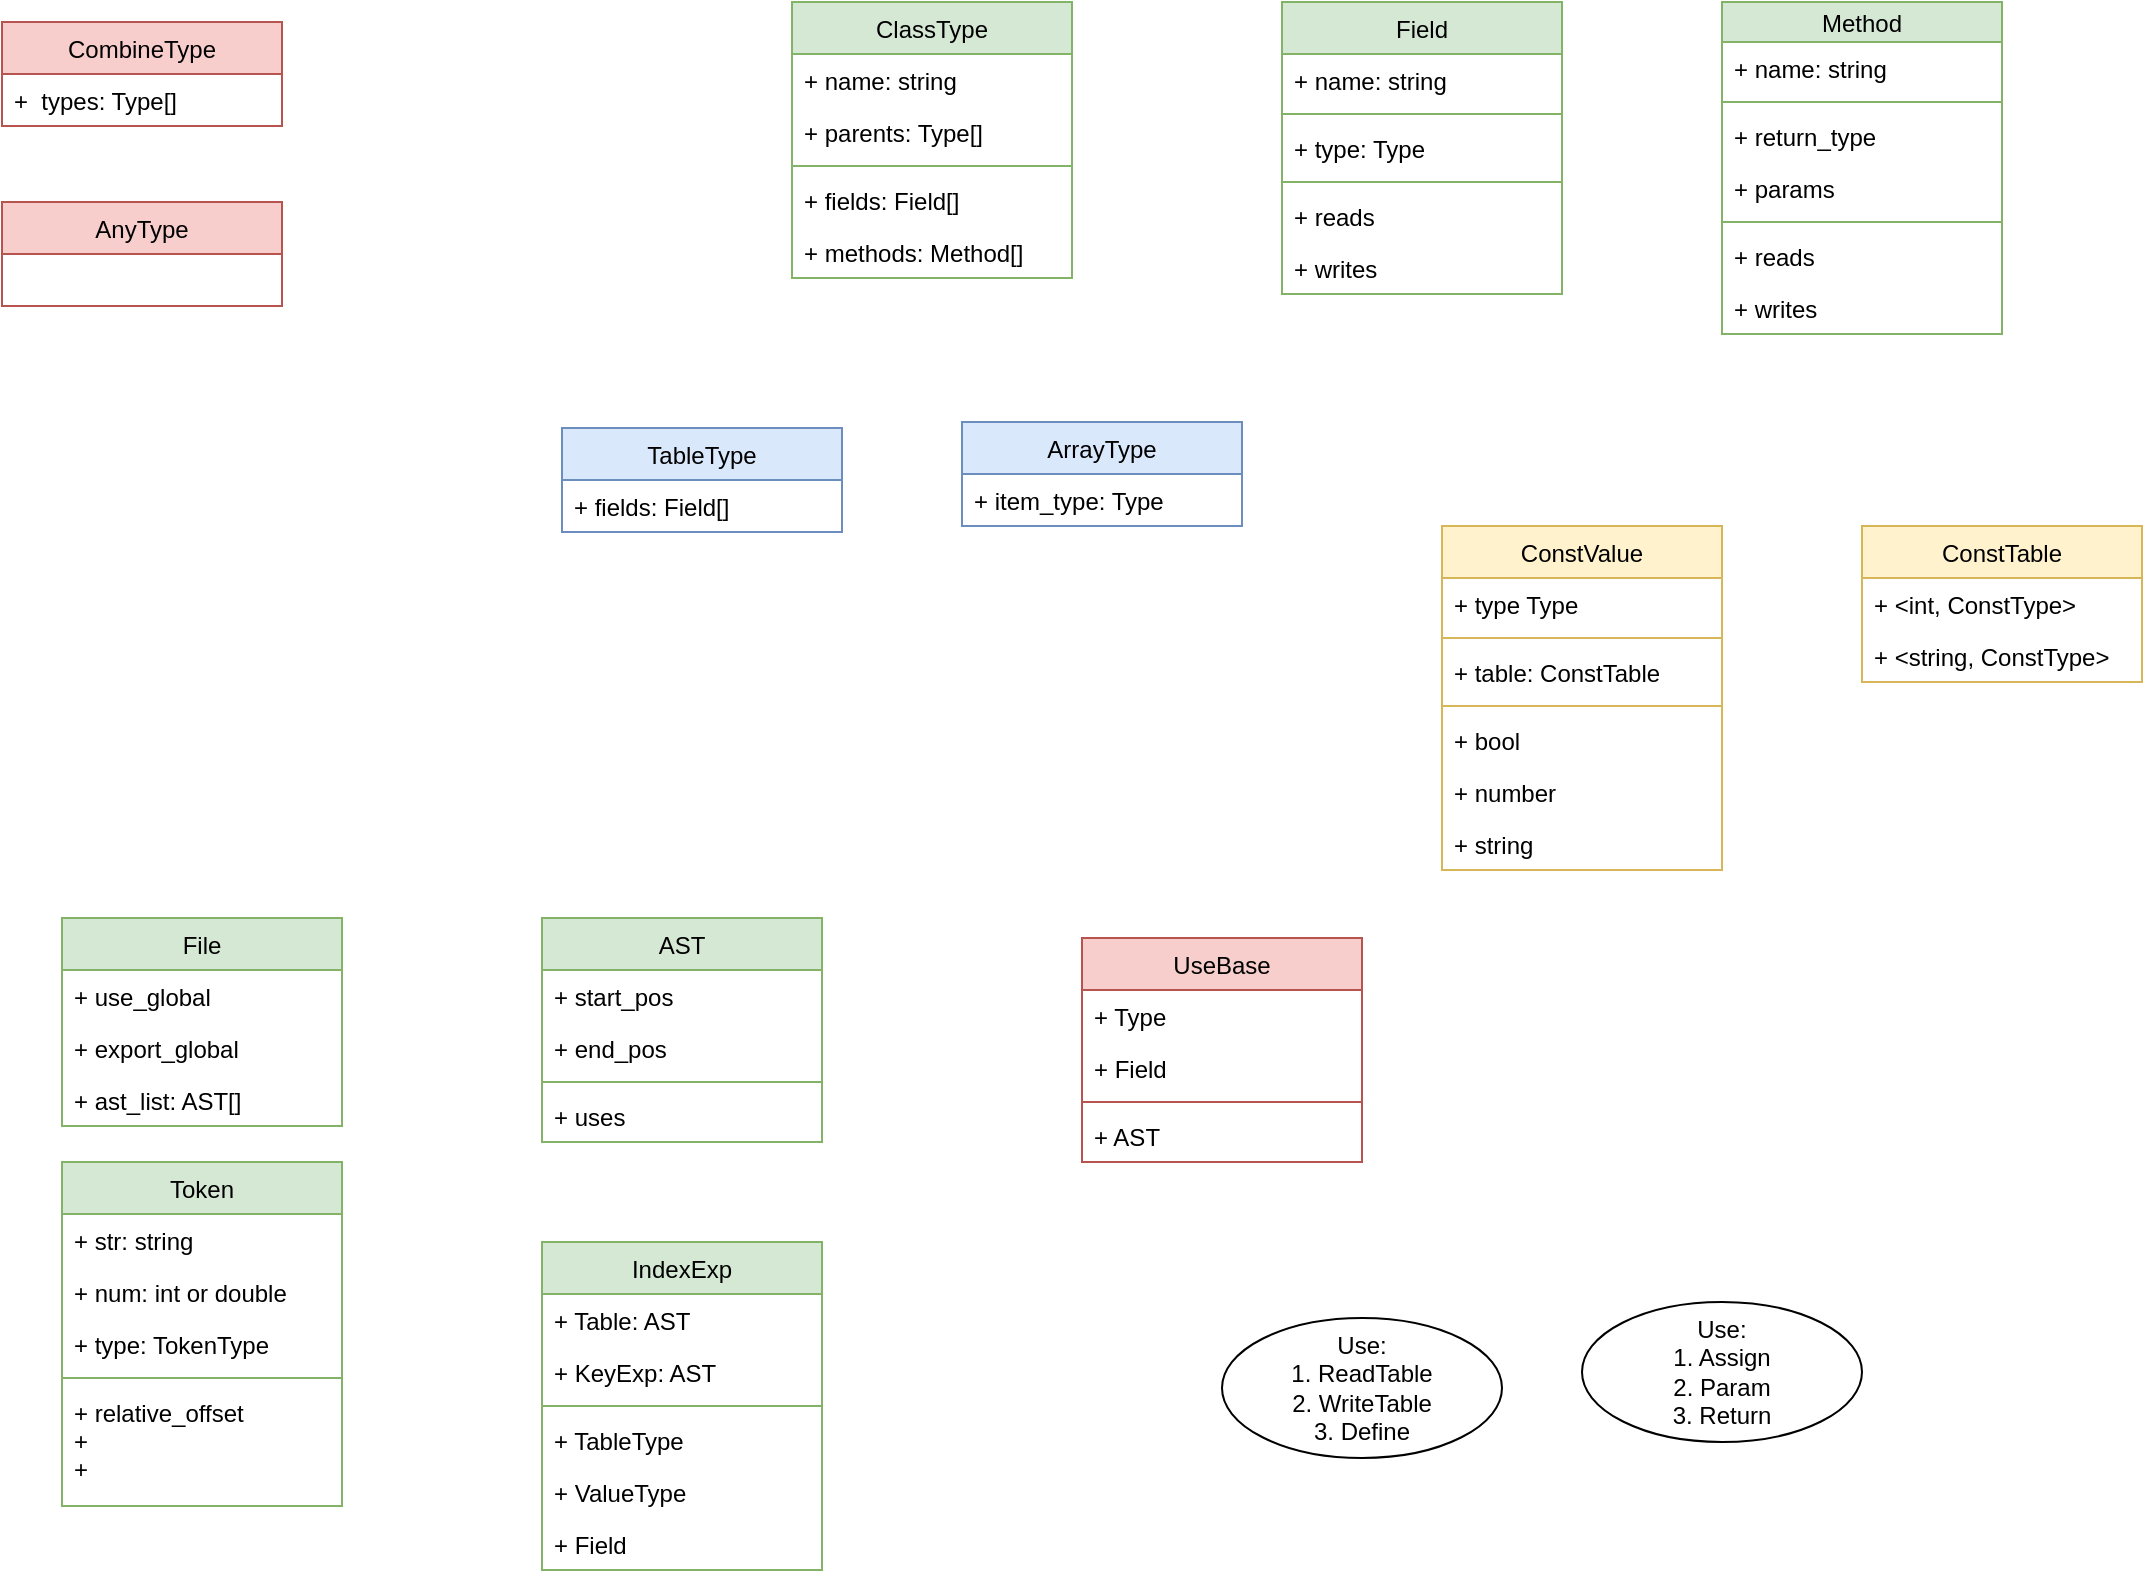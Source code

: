 <mxfile>
    <diagram id="TYlUP27395_QYJJk3ypp" name="Page-1">
        <mxGraphModel dx="1412" dy="911" grid="1" gridSize="10" guides="1" tooltips="1" connect="1" arrows="1" fold="1" page="1" pageScale="1" pageWidth="1169" pageHeight="827" math="0" shadow="0">
            <root>
                <mxCell id="0"/>
                <mxCell id="1" parent="0"/>
                <mxCell id="14" value="ClassType" style="swimlane;fontStyle=0;childLayout=stackLayout;horizontal=1;startSize=26;fillColor=#d5e8d4;horizontalStack=0;resizeParent=1;resizeParentMax=0;resizeLast=0;collapsible=1;marginBottom=0;strokeColor=#82b366;" parent="1" vertex="1">
                    <mxGeometry x="445" y="20" width="140" height="138" as="geometry"/>
                </mxCell>
                <mxCell id="81" value="+ name: string" style="text;strokeColor=none;fillColor=none;align=left;verticalAlign=top;spacingLeft=4;spacingRight=4;overflow=hidden;rotatable=0;points=[[0,0.5],[1,0.5]];portConstraint=eastwest;" parent="14" vertex="1">
                    <mxGeometry y="26" width="140" height="26" as="geometry"/>
                </mxCell>
                <mxCell id="85" value="+ parents: Type[]" style="text;strokeColor=none;fillColor=none;align=left;verticalAlign=top;spacingLeft=4;spacingRight=4;overflow=hidden;rotatable=0;points=[[0,0.5],[1,0.5]];portConstraint=eastwest;" parent="14" vertex="1">
                    <mxGeometry y="52" width="140" height="26" as="geometry"/>
                </mxCell>
                <mxCell id="82" value="" style="line;strokeWidth=1;fillColor=none;align=left;verticalAlign=middle;spacingTop=-1;spacingLeft=3;spacingRight=3;rotatable=0;labelPosition=right;points=[];portConstraint=eastwest;strokeColor=inherit;" parent="14" vertex="1">
                    <mxGeometry y="78" width="140" height="8" as="geometry"/>
                </mxCell>
                <mxCell id="15" value="+ fields: Field[]" style="text;strokeColor=none;fillColor=none;align=left;verticalAlign=top;spacingLeft=4;spacingRight=4;overflow=hidden;rotatable=0;points=[[0,0.5],[1,0.5]];portConstraint=eastwest;" parent="14" vertex="1">
                    <mxGeometry y="86" width="140" height="26" as="geometry"/>
                </mxCell>
                <mxCell id="86" value="+ methods: Method[]" style="text;strokeColor=none;fillColor=none;align=left;verticalAlign=top;spacingLeft=4;spacingRight=4;overflow=hidden;rotatable=0;points=[[0,0.5],[1,0.5]];portConstraint=eastwest;" parent="14" vertex="1">
                    <mxGeometry y="112" width="140" height="26" as="geometry"/>
                </mxCell>
                <mxCell id="20" value="Field" style="swimlane;fontStyle=0;childLayout=stackLayout;horizontal=1;startSize=26;fillColor=#d5e8d4;horizontalStack=0;resizeParent=1;resizeParentMax=0;resizeLast=0;collapsible=1;marginBottom=0;strokeColor=#82b366;" parent="1" vertex="1">
                    <mxGeometry x="690" y="20" width="140" height="146" as="geometry"/>
                </mxCell>
                <mxCell id="68" value="+ name: string" style="text;strokeColor=none;fillColor=none;align=left;verticalAlign=top;spacingLeft=4;spacingRight=4;overflow=hidden;rotatable=0;points=[[0,0.5],[1,0.5]];portConstraint=eastwest;" parent="20" vertex="1">
                    <mxGeometry y="26" width="140" height="26" as="geometry"/>
                </mxCell>
                <mxCell id="80" value="" style="line;strokeWidth=1;fillColor=none;align=left;verticalAlign=middle;spacingTop=-1;spacingLeft=3;spacingRight=3;rotatable=0;labelPosition=right;points=[];portConstraint=eastwest;strokeColor=inherit;" parent="20" vertex="1">
                    <mxGeometry y="52" width="140" height="8" as="geometry"/>
                </mxCell>
                <mxCell id="21" value="+ type: Type" style="text;strokeColor=none;fillColor=none;align=left;verticalAlign=top;spacingLeft=4;spacingRight=4;overflow=hidden;rotatable=0;points=[[0,0.5],[1,0.5]];portConstraint=eastwest;" parent="20" vertex="1">
                    <mxGeometry y="60" width="140" height="26" as="geometry"/>
                </mxCell>
                <mxCell id="36" value="" style="line;strokeWidth=1;fillColor=none;align=left;verticalAlign=middle;spacingTop=-1;spacingLeft=3;spacingRight=3;rotatable=0;labelPosition=right;points=[];portConstraint=eastwest;strokeColor=inherit;" parent="20" vertex="1">
                    <mxGeometry y="86" width="140" height="8" as="geometry"/>
                </mxCell>
                <mxCell id="37" value="+ reads" style="text;strokeColor=none;fillColor=none;align=left;verticalAlign=top;spacingLeft=4;spacingRight=4;overflow=hidden;rotatable=0;points=[[0,0.5],[1,0.5]];portConstraint=eastwest;" parent="20" vertex="1">
                    <mxGeometry y="94" width="140" height="26" as="geometry"/>
                </mxCell>
                <mxCell id="46" value="+ writes" style="text;strokeColor=none;fillColor=none;align=left;verticalAlign=top;spacingLeft=4;spacingRight=4;overflow=hidden;rotatable=0;points=[[0,0.5],[1,0.5]];portConstraint=eastwest;" parent="20" vertex="1">
                    <mxGeometry y="120" width="140" height="26" as="geometry"/>
                </mxCell>
                <mxCell id="22" value="AST" style="swimlane;fontStyle=0;childLayout=stackLayout;horizontal=1;startSize=26;fillColor=#d5e8d4;horizontalStack=0;resizeParent=1;resizeParentMax=0;resizeLast=0;collapsible=1;marginBottom=0;strokeColor=#82b366;" parent="1" vertex="1">
                    <mxGeometry x="320" y="478" width="140" height="112" as="geometry"/>
                </mxCell>
                <mxCell id="23" value="+ start_pos" style="text;strokeColor=none;fillColor=none;align=left;verticalAlign=top;spacingLeft=4;spacingRight=4;overflow=hidden;rotatable=0;points=[[0,0.5],[1,0.5]];portConstraint=eastwest;" parent="22" vertex="1">
                    <mxGeometry y="26" width="140" height="26" as="geometry"/>
                </mxCell>
                <mxCell id="49" value="+ end_pos" style="text;strokeColor=none;fillColor=none;align=left;verticalAlign=top;spacingLeft=4;spacingRight=4;overflow=hidden;rotatable=0;points=[[0,0.5],[1,0.5]];portConstraint=eastwest;" parent="22" vertex="1">
                    <mxGeometry y="52" width="140" height="26" as="geometry"/>
                </mxCell>
                <mxCell id="50" value="" style="line;strokeWidth=1;fillColor=none;align=left;verticalAlign=middle;spacingTop=-1;spacingLeft=3;spacingRight=3;rotatable=0;labelPosition=right;points=[];portConstraint=eastwest;strokeColor=inherit;" parent="22" vertex="1">
                    <mxGeometry y="78" width="140" height="8" as="geometry"/>
                </mxCell>
                <mxCell id="51" value="+ uses" style="text;strokeColor=none;fillColor=none;align=left;verticalAlign=top;spacingLeft=4;spacingRight=4;overflow=hidden;rotatable=0;points=[[0,0.5],[1,0.5]];portConstraint=eastwest;" parent="22" vertex="1">
                    <mxGeometry y="86" width="140" height="26" as="geometry"/>
                </mxCell>
                <mxCell id="24" value="Token" style="swimlane;fontStyle=0;childLayout=stackLayout;horizontal=1;startSize=26;fillColor=#d5e8d4;horizontalStack=0;resizeParent=1;resizeParentMax=0;resizeLast=0;collapsible=1;marginBottom=0;strokeColor=#82b366;" parent="1" vertex="1">
                    <mxGeometry x="80" y="600" width="140" height="172" as="geometry">
                        <mxRectangle x="400" y="450" width="70" height="30" as="alternateBounds"/>
                    </mxGeometry>
                </mxCell>
                <mxCell id="27" value="+ str: string" style="text;strokeColor=none;fillColor=none;align=left;verticalAlign=top;spacingLeft=4;spacingRight=4;overflow=hidden;rotatable=0;points=[[0,0.5],[1,0.5]];portConstraint=eastwest;" parent="24" vertex="1">
                    <mxGeometry y="26" width="140" height="26" as="geometry"/>
                </mxCell>
                <mxCell id="25" value="+ num: int or double" style="text;strokeColor=none;fillColor=none;align=left;verticalAlign=top;spacingLeft=4;spacingRight=4;overflow=hidden;rotatable=0;points=[[0,0.5],[1,0.5]];portConstraint=eastwest;" parent="24" vertex="1">
                    <mxGeometry y="52" width="140" height="26" as="geometry"/>
                </mxCell>
                <mxCell id="41" value="+ type: TokenType" style="text;strokeColor=none;fillColor=none;align=left;verticalAlign=top;spacingLeft=4;spacingRight=4;overflow=hidden;rotatable=0;points=[[0,0.5],[1,0.5]];portConstraint=eastwest;" parent="24" vertex="1">
                    <mxGeometry y="78" width="140" height="26" as="geometry"/>
                </mxCell>
                <mxCell id="40" value="" style="line;strokeWidth=1;fillColor=none;align=left;verticalAlign=middle;spacingTop=-1;spacingLeft=3;spacingRight=3;rotatable=0;labelPosition=right;points=[];portConstraint=eastwest;strokeColor=inherit;" parent="24" vertex="1">
                    <mxGeometry y="104" width="140" height="8" as="geometry"/>
                </mxCell>
                <mxCell id="28" value="+ relative_offset&#10;+ &#10;+ " style="text;strokeColor=none;fillColor=none;align=left;verticalAlign=top;spacingLeft=4;spacingRight=4;overflow=hidden;rotatable=0;points=[[0,0.5],[1,0.5]];portConstraint=eastwest;aspect=fixed;" parent="24" vertex="1">
                    <mxGeometry y="112" width="140" height="60" as="geometry"/>
                </mxCell>
                <mxCell id="38" value="File" style="swimlane;fontStyle=0;childLayout=stackLayout;horizontal=1;startSize=26;fillColor=#d5e8d4;horizontalStack=0;resizeParent=1;resizeParentMax=0;resizeLast=0;collapsible=1;marginBottom=0;strokeColor=#82b366;" parent="1" vertex="1">
                    <mxGeometry x="80" y="478" width="140" height="104" as="geometry"/>
                </mxCell>
                <mxCell id="78" value="+ use_global" style="text;strokeColor=none;fillColor=none;align=left;verticalAlign=top;spacingLeft=4;spacingRight=4;overflow=hidden;rotatable=0;points=[[0,0.5],[1,0.5]];portConstraint=eastwest;" parent="38" vertex="1">
                    <mxGeometry y="26" width="140" height="26" as="geometry"/>
                </mxCell>
                <mxCell id="77" value="+ export_global" style="text;strokeColor=none;fillColor=none;align=left;verticalAlign=top;spacingLeft=4;spacingRight=4;overflow=hidden;rotatable=0;points=[[0,0.5],[1,0.5]];portConstraint=eastwest;" parent="38" vertex="1">
                    <mxGeometry y="52" width="140" height="26" as="geometry"/>
                </mxCell>
                <mxCell id="39" value="+ ast_list: AST[]" style="text;strokeColor=none;fillColor=none;align=left;verticalAlign=top;spacingLeft=4;spacingRight=4;overflow=hidden;rotatable=0;points=[[0,0.5],[1,0.5]];portConstraint=eastwest;" parent="38" vertex="1">
                    <mxGeometry y="78" width="140" height="26" as="geometry"/>
                </mxCell>
                <mxCell id="58" value="AnyType" style="swimlane;fontStyle=0;childLayout=stackLayout;horizontal=1;startSize=26;fillColor=#f8cecc;horizontalStack=0;resizeParent=1;resizeParentMax=0;resizeLast=0;collapsible=1;marginBottom=0;strokeColor=#b85450;" parent="1" vertex="1">
                    <mxGeometry x="50" y="120" width="140" height="52" as="geometry"/>
                </mxCell>
                <mxCell id="60" value="TableType" style="swimlane;fontStyle=0;childLayout=stackLayout;horizontal=1;startSize=26;fillColor=#dae8fc;horizontalStack=0;resizeParent=1;resizeParentMax=0;resizeLast=0;collapsible=1;marginBottom=0;strokeColor=#6c8ebf;" parent="1" vertex="1">
                    <mxGeometry x="330" y="233" width="140" height="52" as="geometry"/>
                </mxCell>
                <mxCell id="62" value="+ fields: Field[]" style="text;strokeColor=none;fillColor=none;align=left;verticalAlign=top;spacingLeft=4;spacingRight=4;overflow=hidden;rotatable=0;points=[[0,0.5],[1,0.5]];portConstraint=eastwest;" parent="60" vertex="1">
                    <mxGeometry y="26" width="140" height="26" as="geometry"/>
                </mxCell>
                <mxCell id="61" value="ArrayType" style="swimlane;fontStyle=0;childLayout=stackLayout;horizontal=1;startSize=26;fillColor=#dae8fc;horizontalStack=0;resizeParent=1;resizeParentMax=0;resizeLast=0;collapsible=1;marginBottom=0;strokeColor=#6c8ebf;" parent="1" vertex="1">
                    <mxGeometry x="530" y="230" width="140" height="52" as="geometry"/>
                </mxCell>
                <mxCell id="63" value="+ item_type: Type" style="text;strokeColor=none;fillColor=none;align=left;verticalAlign=top;spacingLeft=4;spacingRight=4;overflow=hidden;rotatable=0;points=[[0,0.5],[1,0.5]];portConstraint=eastwest;" parent="61" vertex="1">
                    <mxGeometry y="26" width="140" height="26" as="geometry"/>
                </mxCell>
                <mxCell id="64" value="UseBase" style="swimlane;fontStyle=0;childLayout=stackLayout;horizontal=1;startSize=26;fillColor=#f8cecc;horizontalStack=0;resizeParent=1;resizeParentMax=0;resizeLast=0;collapsible=1;marginBottom=0;strokeColor=#b85450;" parent="1" vertex="1">
                    <mxGeometry x="590" y="488" width="140" height="112" as="geometry"/>
                </mxCell>
                <mxCell id="66" value="+ Type" style="text;strokeColor=none;fillColor=none;align=left;verticalAlign=top;spacingLeft=4;spacingRight=4;overflow=hidden;rotatable=0;points=[[0,0.5],[1,0.5]];portConstraint=eastwest;" parent="64" vertex="1">
                    <mxGeometry y="26" width="140" height="26" as="geometry"/>
                </mxCell>
                <mxCell id="67" value="+ Field" style="text;strokeColor=none;fillColor=none;align=left;verticalAlign=top;spacingLeft=4;spacingRight=4;overflow=hidden;rotatable=0;points=[[0,0.5],[1,0.5]];portConstraint=eastwest;" parent="64" vertex="1">
                    <mxGeometry y="52" width="140" height="26" as="geometry"/>
                </mxCell>
                <mxCell id="79" value="" style="line;strokeWidth=1;fillColor=none;align=left;verticalAlign=middle;spacingTop=-1;spacingLeft=3;spacingRight=3;rotatable=0;labelPosition=right;points=[];portConstraint=eastwest;strokeColor=inherit;" parent="64" vertex="1">
                    <mxGeometry y="78" width="140" height="8" as="geometry"/>
                </mxCell>
                <mxCell id="65" value="+ AST" style="text;strokeColor=none;fillColor=none;align=left;verticalAlign=top;spacingLeft=4;spacingRight=4;overflow=hidden;rotatable=0;points=[[0,0.5],[1,0.5]];portConstraint=eastwest;" parent="64" vertex="1">
                    <mxGeometry y="86" width="140" height="26" as="geometry"/>
                </mxCell>
                <mxCell id="69" value="ConstValue" style="swimlane;fontStyle=0;childLayout=stackLayout;horizontal=1;startSize=26;fillColor=#fff2cc;horizontalStack=0;resizeParent=1;resizeParentMax=0;resizeLast=0;collapsible=1;marginBottom=0;strokeColor=#d6b656;" parent="1" vertex="1">
                    <mxGeometry x="770" y="282" width="140" height="172" as="geometry"/>
                </mxCell>
                <mxCell id="95" value="+ type Type" style="text;strokeColor=none;fillColor=none;align=left;verticalAlign=top;spacingLeft=4;spacingRight=4;overflow=hidden;rotatable=0;points=[[0,0.5],[1,0.5]];portConstraint=eastwest;" vertex="1" parent="69">
                    <mxGeometry y="26" width="140" height="26" as="geometry"/>
                </mxCell>
                <mxCell id="96" value="" style="line;strokeWidth=1;fillColor=none;align=left;verticalAlign=middle;spacingTop=-1;spacingLeft=3;spacingRight=3;rotatable=0;labelPosition=right;points=[];portConstraint=eastwest;strokeColor=inherit;" vertex="1" parent="69">
                    <mxGeometry y="52" width="140" height="8" as="geometry"/>
                </mxCell>
                <mxCell id="76" value="+ table: ConstTable" style="text;strokeColor=none;fillColor=none;align=left;verticalAlign=top;spacingLeft=4;spacingRight=4;overflow=hidden;rotatable=0;points=[[0,0.5],[1,0.5]];portConstraint=eastwest;" parent="69" vertex="1">
                    <mxGeometry y="60" width="140" height="26" as="geometry"/>
                </mxCell>
                <mxCell id="75" value="" style="line;strokeWidth=1;fillColor=none;align=left;verticalAlign=middle;spacingTop=-1;spacingLeft=3;spacingRight=3;rotatable=0;labelPosition=right;points=[];portConstraint=eastwest;strokeColor=inherit;" parent="69" vertex="1">
                    <mxGeometry y="86" width="140" height="8" as="geometry"/>
                </mxCell>
                <mxCell id="74" value="+ bool" style="text;strokeColor=none;fillColor=none;align=left;verticalAlign=top;spacingLeft=4;spacingRight=4;overflow=hidden;rotatable=0;points=[[0,0.5],[1,0.5]];portConstraint=eastwest;" parent="69" vertex="1">
                    <mxGeometry y="94" width="140" height="26" as="geometry"/>
                </mxCell>
                <mxCell id="72" value="+ number" style="text;strokeColor=none;fillColor=none;align=left;verticalAlign=top;spacingLeft=4;spacingRight=4;overflow=hidden;rotatable=0;points=[[0,0.5],[1,0.5]];portConstraint=eastwest;" parent="69" vertex="1">
                    <mxGeometry y="120" width="140" height="26" as="geometry"/>
                </mxCell>
                <mxCell id="73" value="+ string" style="text;strokeColor=none;fillColor=none;align=left;verticalAlign=top;spacingLeft=4;spacingRight=4;overflow=hidden;rotatable=0;points=[[0,0.5],[1,0.5]];portConstraint=eastwest;" parent="69" vertex="1">
                    <mxGeometry y="146" width="140" height="26" as="geometry"/>
                </mxCell>
                <mxCell id="83" value="CombineType" style="swimlane;fontStyle=0;childLayout=stackLayout;horizontal=1;startSize=26;fillColor=#f8cecc;horizontalStack=0;resizeParent=1;resizeParentMax=0;resizeLast=0;collapsible=1;marginBottom=0;strokeColor=#b85450;" parent="1" vertex="1">
                    <mxGeometry x="50" y="30" width="140" height="52" as="geometry"/>
                </mxCell>
                <mxCell id="84" value="+  types: Type[]" style="text;strokeColor=none;fillColor=none;align=left;verticalAlign=top;spacingLeft=4;spacingRight=4;overflow=hidden;rotatable=0;points=[[0,0.5],[1,0.5]];portConstraint=eastwest;" parent="83" vertex="1">
                    <mxGeometry y="26" width="140" height="26" as="geometry"/>
                </mxCell>
                <mxCell id="87" value="Method" style="swimlane;fontStyle=0;childLayout=stackLayout;horizontal=1;startSize=20;fillColor=#d5e8d4;horizontalStack=0;resizeParent=1;resizeParentMax=0;resizeLast=0;collapsible=1;marginBottom=0;strokeColor=#82b366;" parent="1" vertex="1">
                    <mxGeometry x="910" y="20" width="140" height="166" as="geometry"/>
                </mxCell>
                <mxCell id="88" value="+ name: string" style="text;strokeColor=none;fillColor=none;align=left;verticalAlign=top;spacingLeft=4;spacingRight=4;overflow=hidden;rotatable=0;points=[[0,0.5],[1,0.5]];portConstraint=eastwest;" parent="87" vertex="1">
                    <mxGeometry y="20" width="140" height="26" as="geometry"/>
                </mxCell>
                <mxCell id="89" value="" style="line;strokeWidth=1;fillColor=none;align=left;verticalAlign=middle;spacingTop=-1;spacingLeft=3;spacingRight=3;rotatable=0;labelPosition=right;points=[];portConstraint=eastwest;strokeColor=inherit;" parent="87" vertex="1">
                    <mxGeometry y="46" width="140" height="8" as="geometry"/>
                </mxCell>
                <mxCell id="104" value="+ return_type" style="text;strokeColor=none;fillColor=none;align=left;verticalAlign=top;spacingLeft=4;spacingRight=4;overflow=hidden;rotatable=0;points=[[0,0.5],[1,0.5]];portConstraint=eastwest;" vertex="1" parent="87">
                    <mxGeometry y="54" width="140" height="26" as="geometry"/>
                </mxCell>
                <mxCell id="90" value="+ params" style="text;strokeColor=none;fillColor=none;align=left;verticalAlign=top;spacingLeft=4;spacingRight=4;overflow=hidden;rotatable=0;points=[[0,0.5],[1,0.5]];portConstraint=eastwest;" parent="87" vertex="1">
                    <mxGeometry y="80" width="140" height="26" as="geometry"/>
                </mxCell>
                <mxCell id="91" value="" style="line;strokeWidth=1;fillColor=none;align=left;verticalAlign=middle;spacingTop=-1;spacingLeft=3;spacingRight=3;rotatable=0;labelPosition=right;points=[];portConstraint=eastwest;strokeColor=inherit;" parent="87" vertex="1">
                    <mxGeometry y="106" width="140" height="8" as="geometry"/>
                </mxCell>
                <mxCell id="92" value="+ reads" style="text;strokeColor=none;fillColor=none;align=left;verticalAlign=top;spacingLeft=4;spacingRight=4;overflow=hidden;rotatable=0;points=[[0,0.5],[1,0.5]];portConstraint=eastwest;" parent="87" vertex="1">
                    <mxGeometry y="114" width="140" height="26" as="geometry"/>
                </mxCell>
                <mxCell id="93" value="+ writes" style="text;strokeColor=none;fillColor=none;align=left;verticalAlign=top;spacingLeft=4;spacingRight=4;overflow=hidden;rotatable=0;points=[[0,0.5],[1,0.5]];portConstraint=eastwest;" parent="87" vertex="1">
                    <mxGeometry y="140" width="140" height="26" as="geometry"/>
                </mxCell>
                <mxCell id="100" value="ConstTable" style="swimlane;fontStyle=0;childLayout=stackLayout;horizontal=1;startSize=26;fillColor=#fff2cc;horizontalStack=0;resizeParent=1;resizeParentMax=0;resizeLast=0;collapsible=1;marginBottom=0;strokeColor=#d6b656;" vertex="1" parent="1">
                    <mxGeometry x="980" y="282" width="140" height="78" as="geometry"/>
                </mxCell>
                <mxCell id="102" value="+ &lt;int, ConstType&gt;" style="text;strokeColor=none;fillColor=none;align=left;verticalAlign=top;spacingLeft=4;spacingRight=4;overflow=hidden;rotatable=0;points=[[0,0.5],[1,0.5]];portConstraint=eastwest;" vertex="1" parent="100">
                    <mxGeometry y="26" width="140" height="26" as="geometry"/>
                </mxCell>
                <mxCell id="101" value="+ &lt;string, ConstType&gt;" style="text;strokeColor=none;fillColor=none;align=left;verticalAlign=top;spacingLeft=4;spacingRight=4;overflow=hidden;rotatable=0;points=[[0,0.5],[1,0.5]];portConstraint=eastwest;" vertex="1" parent="100">
                    <mxGeometry y="52" width="140" height="26" as="geometry"/>
                </mxCell>
                <mxCell id="106" value="IndexExp" style="swimlane;fontStyle=0;childLayout=stackLayout;horizontal=1;startSize=26;fillColor=#d5e8d4;horizontalStack=0;resizeParent=1;resizeParentMax=0;resizeLast=0;collapsible=1;marginBottom=0;strokeColor=#82b366;" vertex="1" parent="1">
                    <mxGeometry x="320" y="640" width="140" height="164" as="geometry"/>
                </mxCell>
                <mxCell id="107" value="+ Table: AST" style="text;strokeColor=none;fillColor=none;align=left;verticalAlign=top;spacingLeft=4;spacingRight=4;overflow=hidden;rotatable=0;points=[[0,0.5],[1,0.5]];portConstraint=eastwest;" vertex="1" parent="106">
                    <mxGeometry y="26" width="140" height="26" as="geometry"/>
                </mxCell>
                <mxCell id="108" value="+ KeyExp: AST" style="text;strokeColor=none;fillColor=none;align=left;verticalAlign=top;spacingLeft=4;spacingRight=4;overflow=hidden;rotatable=0;points=[[0,0.5],[1,0.5]];portConstraint=eastwest;" vertex="1" parent="106">
                    <mxGeometry y="52" width="140" height="26" as="geometry"/>
                </mxCell>
                <mxCell id="109" value="" style="line;strokeWidth=1;fillColor=none;align=left;verticalAlign=middle;spacingTop=-1;spacingLeft=3;spacingRight=3;rotatable=0;labelPosition=right;points=[];portConstraint=eastwest;strokeColor=inherit;" vertex="1" parent="106">
                    <mxGeometry y="78" width="140" height="8" as="geometry"/>
                </mxCell>
                <mxCell id="115" value="+ TableType" style="text;strokeColor=none;fillColor=none;align=left;verticalAlign=top;spacingLeft=4;spacingRight=4;overflow=hidden;rotatable=0;points=[[0,0.5],[1,0.5]];portConstraint=eastwest;" vertex="1" parent="106">
                    <mxGeometry y="86" width="140" height="26" as="geometry"/>
                </mxCell>
                <mxCell id="118" value="+ ValueType" style="text;strokeColor=none;fillColor=none;align=left;verticalAlign=top;spacingLeft=4;spacingRight=4;overflow=hidden;rotatable=0;points=[[0,0.5],[1,0.5]];portConstraint=eastwest;" vertex="1" parent="106">
                    <mxGeometry y="112" width="140" height="26" as="geometry"/>
                </mxCell>
                <mxCell id="116" value="+ Field" style="text;strokeColor=none;fillColor=none;align=left;verticalAlign=top;spacingLeft=4;spacingRight=4;overflow=hidden;rotatable=0;points=[[0,0.5],[1,0.5]];portConstraint=eastwest;" vertex="1" parent="106">
                    <mxGeometry y="138" width="140" height="26" as="geometry"/>
                </mxCell>
                <mxCell id="113" value="Use:&lt;br&gt;1. ReadTable&lt;br&gt;2. WriteTable&lt;br&gt;3. Define" style="ellipse;whiteSpace=wrap;html=1;" vertex="1" parent="1">
                    <mxGeometry x="660" y="678" width="140" height="70" as="geometry"/>
                </mxCell>
                <mxCell id="114" value="Use:&lt;br&gt;1. Assign&lt;br&gt;2. Param&lt;br&gt;3. Return" style="ellipse;whiteSpace=wrap;html=1;" vertex="1" parent="1">
                    <mxGeometry x="840" y="670" width="140" height="70" as="geometry"/>
                </mxCell>
            </root>
        </mxGraphModel>
    </diagram>
</mxfile>